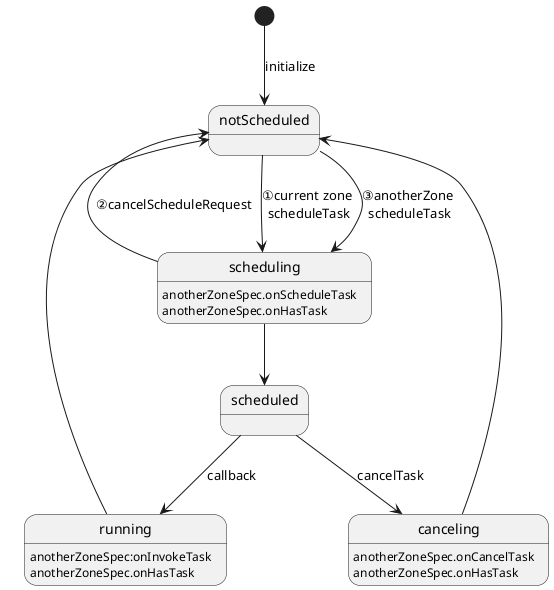@startuml
[*] --> notScheduled: initialize
notScheduled --> scheduling: ①current zone\n scheduleTask
notScheduled --> scheduling: ③anotherZone\n scheduleTask

scheduling: anotherZoneSpec.onScheduleTask
scheduling: anotherZoneSpec.onHasTask

scheduling --> notScheduled: ②cancelScheduleRequest
scheduling --> scheduled
scheduled --> running: callback
running: anotherZoneSpec:onInvokeTask

scheduled --> canceling: cancelTask
canceling: anotherZoneSpec.onCancelTask
canceling --> notScheduled
canceling: anotherZoneSpec.onHasTask
running --> notScheduled
running: anotherZoneSpec.onHasTask
@enduml